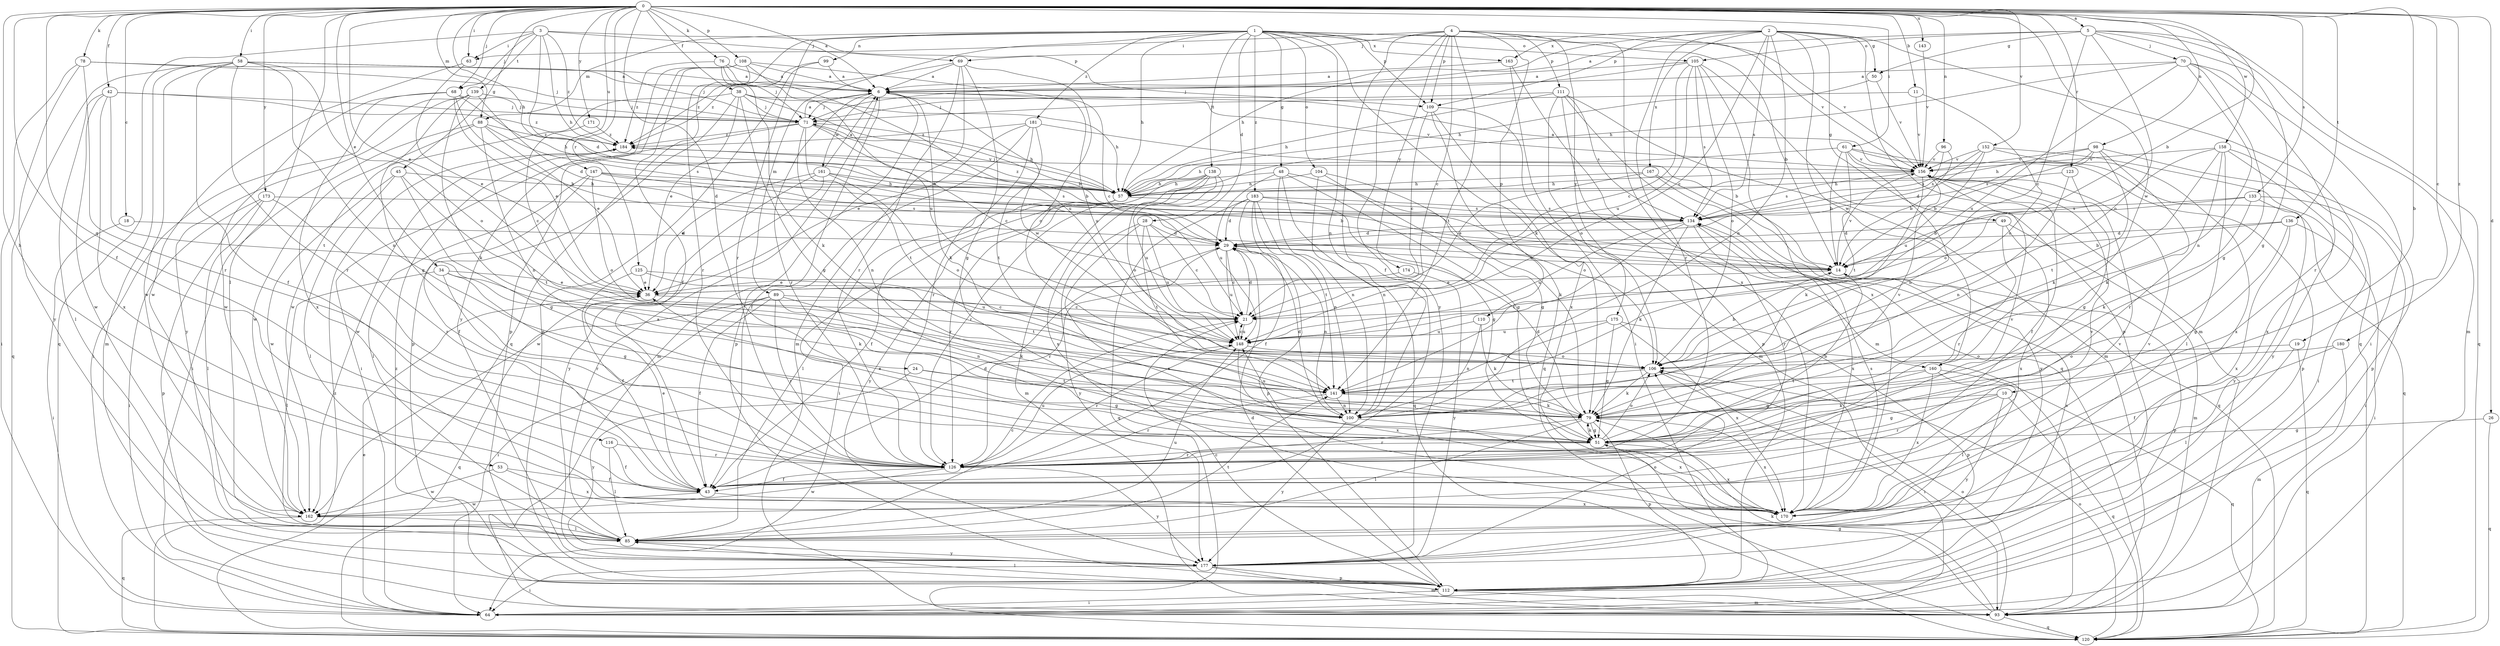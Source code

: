 strict digraph  {
0;
1;
2;
3;
4;
5;
6;
10;
11;
14;
18;
19;
21;
24;
26;
28;
29;
34;
36;
38;
42;
43;
45;
48;
49;
50;
51;
53;
57;
58;
61;
63;
64;
68;
69;
70;
71;
76;
78;
79;
85;
88;
89;
93;
96;
98;
99;
100;
104;
105;
106;
108;
109;
110;
111;
112;
116;
120;
123;
125;
126;
133;
134;
136;
138;
139;
141;
143;
147;
148;
152;
156;
158;
160;
161;
162;
163;
167;
170;
171;
173;
174;
175;
177;
180;
181;
183;
184;
0 -> 5  [label=a];
0 -> 6  [label=a];
0 -> 10  [label=b];
0 -> 11  [label=b];
0 -> 14  [label=b];
0 -> 18  [label=c];
0 -> 19  [label=c];
0 -> 24  [label=d];
0 -> 26  [label=d];
0 -> 34  [label=e];
0 -> 36  [label=e];
0 -> 38  [label=f];
0 -> 42  [label=f];
0 -> 43  [label=f];
0 -> 45  [label=g];
0 -> 53  [label=h];
0 -> 57  [label=h];
0 -> 58  [label=i];
0 -> 61  [label=i];
0 -> 63  [label=i];
0 -> 68  [label=j];
0 -> 76  [label=k];
0 -> 78  [label=k];
0 -> 85  [label=l];
0 -> 88  [label=m];
0 -> 96  [label=n];
0 -> 98  [label=n];
0 -> 108  [label=p];
0 -> 116  [label=q];
0 -> 123  [label=r];
0 -> 125  [label=r];
0 -> 133  [label=s];
0 -> 136  [label=t];
0 -> 143  [label=u];
0 -> 147  [label=u];
0 -> 152  [label=v];
0 -> 158  [label=w];
0 -> 160  [label=w];
0 -> 171  [label=y];
0 -> 173  [label=y];
0 -> 180  [label=z];
1 -> 14  [label=b];
1 -> 28  [label=d];
1 -> 48  [label=g];
1 -> 57  [label=h];
1 -> 79  [label=k];
1 -> 88  [label=m];
1 -> 89  [label=m];
1 -> 99  [label=n];
1 -> 100  [label=n];
1 -> 104  [label=o];
1 -> 105  [label=o];
1 -> 109  [label=p];
1 -> 120  [label=q];
1 -> 126  [label=r];
1 -> 138  [label=t];
1 -> 156  [label=v];
1 -> 163  [label=x];
1 -> 181  [label=z];
1 -> 183  [label=z];
2 -> 21  [label=c];
2 -> 49  [label=g];
2 -> 50  [label=g];
2 -> 57  [label=h];
2 -> 93  [label=m];
2 -> 100  [label=n];
2 -> 109  [label=p];
2 -> 120  [label=q];
2 -> 126  [label=r];
2 -> 134  [label=s];
2 -> 160  [label=w];
2 -> 163  [label=x];
2 -> 167  [label=x];
3 -> 29  [label=d];
3 -> 57  [label=h];
3 -> 63  [label=i];
3 -> 68  [label=j];
3 -> 69  [label=j];
3 -> 109  [label=p];
3 -> 120  [label=q];
3 -> 139  [label=t];
3 -> 184  [label=z];
4 -> 21  [label=c];
4 -> 43  [label=f];
4 -> 63  [label=i];
4 -> 69  [label=j];
4 -> 109  [label=p];
4 -> 110  [label=p];
4 -> 111  [label=p];
4 -> 141  [label=t];
4 -> 156  [label=v];
4 -> 170  [label=x];
4 -> 174  [label=y];
4 -> 175  [label=y];
4 -> 177  [label=y];
5 -> 6  [label=a];
5 -> 21  [label=c];
5 -> 50  [label=g];
5 -> 51  [label=g];
5 -> 70  [label=j];
5 -> 93  [label=m];
5 -> 105  [label=o];
5 -> 106  [label=o];
5 -> 120  [label=q];
6 -> 71  [label=j];
6 -> 79  [label=k];
6 -> 93  [label=m];
6 -> 112  [label=p];
6 -> 126  [label=r];
6 -> 148  [label=u];
6 -> 160  [label=w];
6 -> 161  [label=w];
10 -> 51  [label=g];
10 -> 79  [label=k];
10 -> 120  [label=q];
10 -> 126  [label=r];
10 -> 177  [label=y];
11 -> 71  [label=j];
11 -> 106  [label=o];
11 -> 156  [label=v];
14 -> 36  [label=e];
14 -> 112  [label=p];
14 -> 156  [label=v];
18 -> 29  [label=d];
18 -> 64  [label=i];
19 -> 85  [label=l];
19 -> 106  [label=o];
19 -> 120  [label=q];
21 -> 29  [label=d];
21 -> 148  [label=u];
24 -> 51  [label=g];
24 -> 141  [label=t];
24 -> 177  [label=y];
26 -> 51  [label=g];
26 -> 120  [label=q];
28 -> 21  [label=c];
28 -> 29  [label=d];
28 -> 141  [label=t];
28 -> 148  [label=u];
28 -> 170  [label=x];
28 -> 177  [label=y];
29 -> 14  [label=b];
29 -> 21  [label=c];
29 -> 100  [label=n];
29 -> 126  [label=r];
29 -> 148  [label=u];
34 -> 36  [label=e];
34 -> 51  [label=g];
34 -> 79  [label=k];
34 -> 85  [label=l];
34 -> 126  [label=r];
36 -> 21  [label=c];
38 -> 14  [label=b];
38 -> 36  [label=e];
38 -> 51  [label=g];
38 -> 57  [label=h];
38 -> 71  [label=j];
38 -> 112  [label=p];
38 -> 156  [label=v];
38 -> 162  [label=w];
42 -> 71  [label=j];
42 -> 85  [label=l];
42 -> 141  [label=t];
42 -> 162  [label=w];
42 -> 170  [label=x];
42 -> 184  [label=z];
43 -> 29  [label=d];
43 -> 36  [label=e];
43 -> 156  [label=v];
43 -> 162  [label=w];
43 -> 170  [label=x];
45 -> 51  [label=g];
45 -> 57  [label=h];
45 -> 85  [label=l];
45 -> 141  [label=t];
45 -> 162  [label=w];
48 -> 51  [label=g];
48 -> 57  [label=h];
48 -> 100  [label=n];
48 -> 106  [label=o];
48 -> 120  [label=q];
48 -> 148  [label=u];
49 -> 29  [label=d];
49 -> 93  [label=m];
49 -> 126  [label=r];
49 -> 170  [label=x];
50 -> 57  [label=h];
50 -> 156  [label=v];
51 -> 14  [label=b];
51 -> 36  [label=e];
51 -> 79  [label=k];
51 -> 106  [label=o];
51 -> 126  [label=r];
51 -> 170  [label=x];
53 -> 43  [label=f];
53 -> 162  [label=w];
53 -> 170  [label=x];
57 -> 43  [label=f];
57 -> 71  [label=j];
57 -> 85  [label=l];
57 -> 126  [label=r];
57 -> 134  [label=s];
57 -> 177  [label=y];
57 -> 184  [label=z];
58 -> 6  [label=a];
58 -> 43  [label=f];
58 -> 71  [label=j];
58 -> 93  [label=m];
58 -> 100  [label=n];
58 -> 106  [label=o];
58 -> 120  [label=q];
58 -> 126  [label=r];
58 -> 162  [label=w];
61 -> 14  [label=b];
61 -> 57  [label=h];
61 -> 100  [label=n];
61 -> 112  [label=p];
61 -> 120  [label=q];
61 -> 141  [label=t];
61 -> 156  [label=v];
63 -> 36  [label=e];
63 -> 162  [label=w];
64 -> 36  [label=e];
68 -> 14  [label=b];
68 -> 36  [label=e];
68 -> 57  [label=h];
68 -> 71  [label=j];
68 -> 162  [label=w];
68 -> 170  [label=x];
69 -> 6  [label=a];
69 -> 51  [label=g];
69 -> 93  [label=m];
69 -> 106  [label=o];
69 -> 126  [label=r];
69 -> 184  [label=z];
70 -> 6  [label=a];
70 -> 51  [label=g];
70 -> 57  [label=h];
70 -> 64  [label=i];
70 -> 100  [label=n];
70 -> 126  [label=r];
70 -> 148  [label=u];
71 -> 6  [label=a];
71 -> 14  [label=b];
71 -> 21  [label=c];
71 -> 57  [label=h];
71 -> 64  [label=i];
71 -> 100  [label=n];
71 -> 141  [label=t];
71 -> 184  [label=z];
76 -> 6  [label=a];
76 -> 71  [label=j];
76 -> 79  [label=k];
76 -> 148  [label=u];
76 -> 184  [label=z];
78 -> 6  [label=a];
78 -> 64  [label=i];
78 -> 71  [label=j];
78 -> 126  [label=r];
78 -> 177  [label=y];
79 -> 29  [label=d];
79 -> 51  [label=g];
79 -> 85  [label=l];
79 -> 112  [label=p];
79 -> 126  [label=r];
79 -> 156  [label=v];
79 -> 170  [label=x];
85 -> 6  [label=a];
85 -> 21  [label=c];
85 -> 141  [label=t];
85 -> 148  [label=u];
85 -> 177  [label=y];
88 -> 36  [label=e];
88 -> 64  [label=i];
88 -> 100  [label=n];
88 -> 134  [label=s];
88 -> 162  [label=w];
88 -> 184  [label=z];
89 -> 21  [label=c];
89 -> 43  [label=f];
89 -> 64  [label=i];
89 -> 79  [label=k];
89 -> 100  [label=n];
89 -> 120  [label=q];
89 -> 126  [label=r];
93 -> 51  [label=g];
93 -> 79  [label=k];
93 -> 106  [label=o];
93 -> 120  [label=q];
96 -> 14  [label=b];
96 -> 134  [label=s];
96 -> 156  [label=v];
98 -> 14  [label=b];
98 -> 57  [label=h];
98 -> 79  [label=k];
98 -> 112  [label=p];
98 -> 134  [label=s];
98 -> 141  [label=t];
98 -> 156  [label=v];
99 -> 6  [label=a];
99 -> 112  [label=p];
99 -> 184  [label=z];
100 -> 29  [label=d];
100 -> 148  [label=u];
100 -> 170  [label=x];
100 -> 177  [label=y];
104 -> 51  [label=g];
104 -> 57  [label=h];
104 -> 79  [label=k];
104 -> 100  [label=n];
105 -> 6  [label=a];
105 -> 21  [label=c];
105 -> 71  [label=j];
105 -> 106  [label=o];
105 -> 112  [label=p];
105 -> 134  [label=s];
105 -> 148  [label=u];
105 -> 170  [label=x];
106 -> 14  [label=b];
106 -> 64  [label=i];
106 -> 79  [label=k];
106 -> 141  [label=t];
108 -> 6  [label=a];
108 -> 21  [label=c];
108 -> 43  [label=f];
108 -> 112  [label=p];
108 -> 126  [label=r];
108 -> 148  [label=u];
108 -> 177  [label=y];
109 -> 21  [label=c];
109 -> 93  [label=m];
109 -> 120  [label=q];
109 -> 170  [label=x];
110 -> 79  [label=k];
110 -> 100  [label=n];
110 -> 148  [label=u];
111 -> 57  [label=h];
111 -> 71  [label=j];
111 -> 93  [label=m];
111 -> 106  [label=o];
111 -> 112  [label=p];
111 -> 120  [label=q];
111 -> 134  [label=s];
112 -> 21  [label=c];
112 -> 29  [label=d];
112 -> 64  [label=i];
112 -> 85  [label=l];
112 -> 93  [label=m];
112 -> 134  [label=s];
112 -> 184  [label=z];
116 -> 43  [label=f];
116 -> 85  [label=l];
116 -> 126  [label=r];
120 -> 106  [label=o];
120 -> 184  [label=z];
123 -> 51  [label=g];
123 -> 57  [label=h];
123 -> 100  [label=n];
125 -> 36  [label=e];
125 -> 43  [label=f];
125 -> 141  [label=t];
125 -> 148  [label=u];
126 -> 43  [label=f];
126 -> 148  [label=u];
126 -> 156  [label=v];
126 -> 162  [label=w];
126 -> 177  [label=y];
133 -> 14  [label=b];
133 -> 64  [label=i];
133 -> 79  [label=k];
133 -> 134  [label=s];
133 -> 177  [label=y];
134 -> 29  [label=d];
134 -> 79  [label=k];
134 -> 126  [label=r];
134 -> 141  [label=t];
134 -> 148  [label=u];
134 -> 170  [label=x];
136 -> 14  [label=b];
136 -> 29  [label=d];
136 -> 51  [label=g];
136 -> 64  [label=i];
136 -> 170  [label=x];
138 -> 57  [label=h];
138 -> 64  [label=i];
138 -> 93  [label=m];
138 -> 106  [label=o];
138 -> 126  [label=r];
138 -> 148  [label=u];
138 -> 170  [label=x];
139 -> 29  [label=d];
139 -> 51  [label=g];
139 -> 64  [label=i];
139 -> 71  [label=j];
139 -> 79  [label=k];
139 -> 177  [label=y];
141 -> 79  [label=k];
141 -> 100  [label=n];
141 -> 126  [label=r];
143 -> 156  [label=v];
147 -> 14  [label=b];
147 -> 29  [label=d];
147 -> 43  [label=f];
147 -> 57  [label=h];
147 -> 85  [label=l];
147 -> 106  [label=o];
148 -> 21  [label=c];
148 -> 106  [label=o];
148 -> 126  [label=r];
148 -> 170  [label=x];
152 -> 29  [label=d];
152 -> 134  [label=s];
152 -> 148  [label=u];
152 -> 156  [label=v];
152 -> 170  [label=x];
152 -> 177  [label=y];
156 -> 6  [label=a];
156 -> 43  [label=f];
156 -> 57  [label=h];
156 -> 79  [label=k];
156 -> 134  [label=s];
158 -> 64  [label=i];
158 -> 79  [label=k];
158 -> 85  [label=l];
158 -> 106  [label=o];
158 -> 126  [label=r];
158 -> 156  [label=v];
158 -> 170  [label=x];
160 -> 51  [label=g];
160 -> 85  [label=l];
160 -> 120  [label=q];
160 -> 141  [label=t];
160 -> 170  [label=x];
161 -> 6  [label=a];
161 -> 36  [label=e];
161 -> 57  [label=h];
161 -> 106  [label=o];
161 -> 134  [label=s];
161 -> 162  [label=w];
161 -> 177  [label=y];
162 -> 85  [label=l];
162 -> 120  [label=q];
162 -> 156  [label=v];
163 -> 6  [label=a];
163 -> 64  [label=i];
163 -> 93  [label=m];
167 -> 36  [label=e];
167 -> 57  [label=h];
167 -> 120  [label=q];
167 -> 177  [label=y];
170 -> 134  [label=s];
170 -> 156  [label=v];
171 -> 21  [label=c];
171 -> 184  [label=z];
173 -> 64  [label=i];
173 -> 85  [label=l];
173 -> 112  [label=p];
173 -> 126  [label=r];
173 -> 134  [label=s];
174 -> 36  [label=e];
174 -> 177  [label=y];
175 -> 51  [label=g];
175 -> 112  [label=p];
175 -> 141  [label=t];
175 -> 148  [label=u];
175 -> 170  [label=x];
177 -> 64  [label=i];
177 -> 93  [label=m];
177 -> 106  [label=o];
177 -> 112  [label=p];
180 -> 43  [label=f];
180 -> 93  [label=m];
180 -> 106  [label=o];
181 -> 14  [label=b];
181 -> 36  [label=e];
181 -> 43  [label=f];
181 -> 126  [label=r];
181 -> 141  [label=t];
181 -> 184  [label=z];
183 -> 29  [label=d];
183 -> 43  [label=f];
183 -> 51  [label=g];
183 -> 100  [label=n];
183 -> 112  [label=p];
183 -> 120  [label=q];
183 -> 134  [label=s];
183 -> 141  [label=t];
184 -> 156  [label=v];
184 -> 162  [label=w];
}
